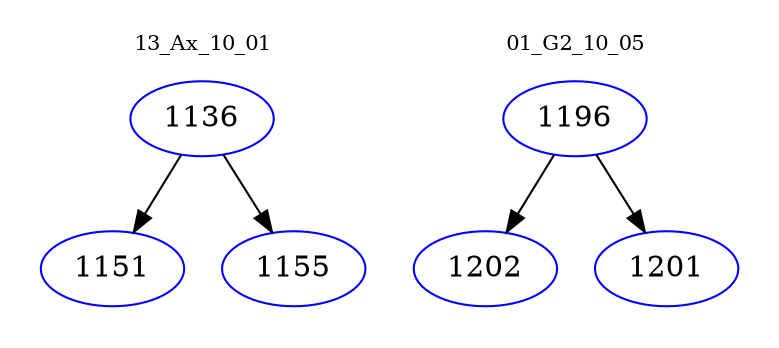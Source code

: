 digraph{
subgraph cluster_0 {
color = white
label = "13_Ax_10_01";
fontsize=10;
T0_1136 [label="1136", color="blue"]
T0_1136 -> T0_1151 [color="black"]
T0_1151 [label="1151", color="blue"]
T0_1136 -> T0_1155 [color="black"]
T0_1155 [label="1155", color="blue"]
}
subgraph cluster_1 {
color = white
label = "01_G2_10_05";
fontsize=10;
T1_1196 [label="1196", color="blue"]
T1_1196 -> T1_1202 [color="black"]
T1_1202 [label="1202", color="blue"]
T1_1196 -> T1_1201 [color="black"]
T1_1201 [label="1201", color="blue"]
}
}
